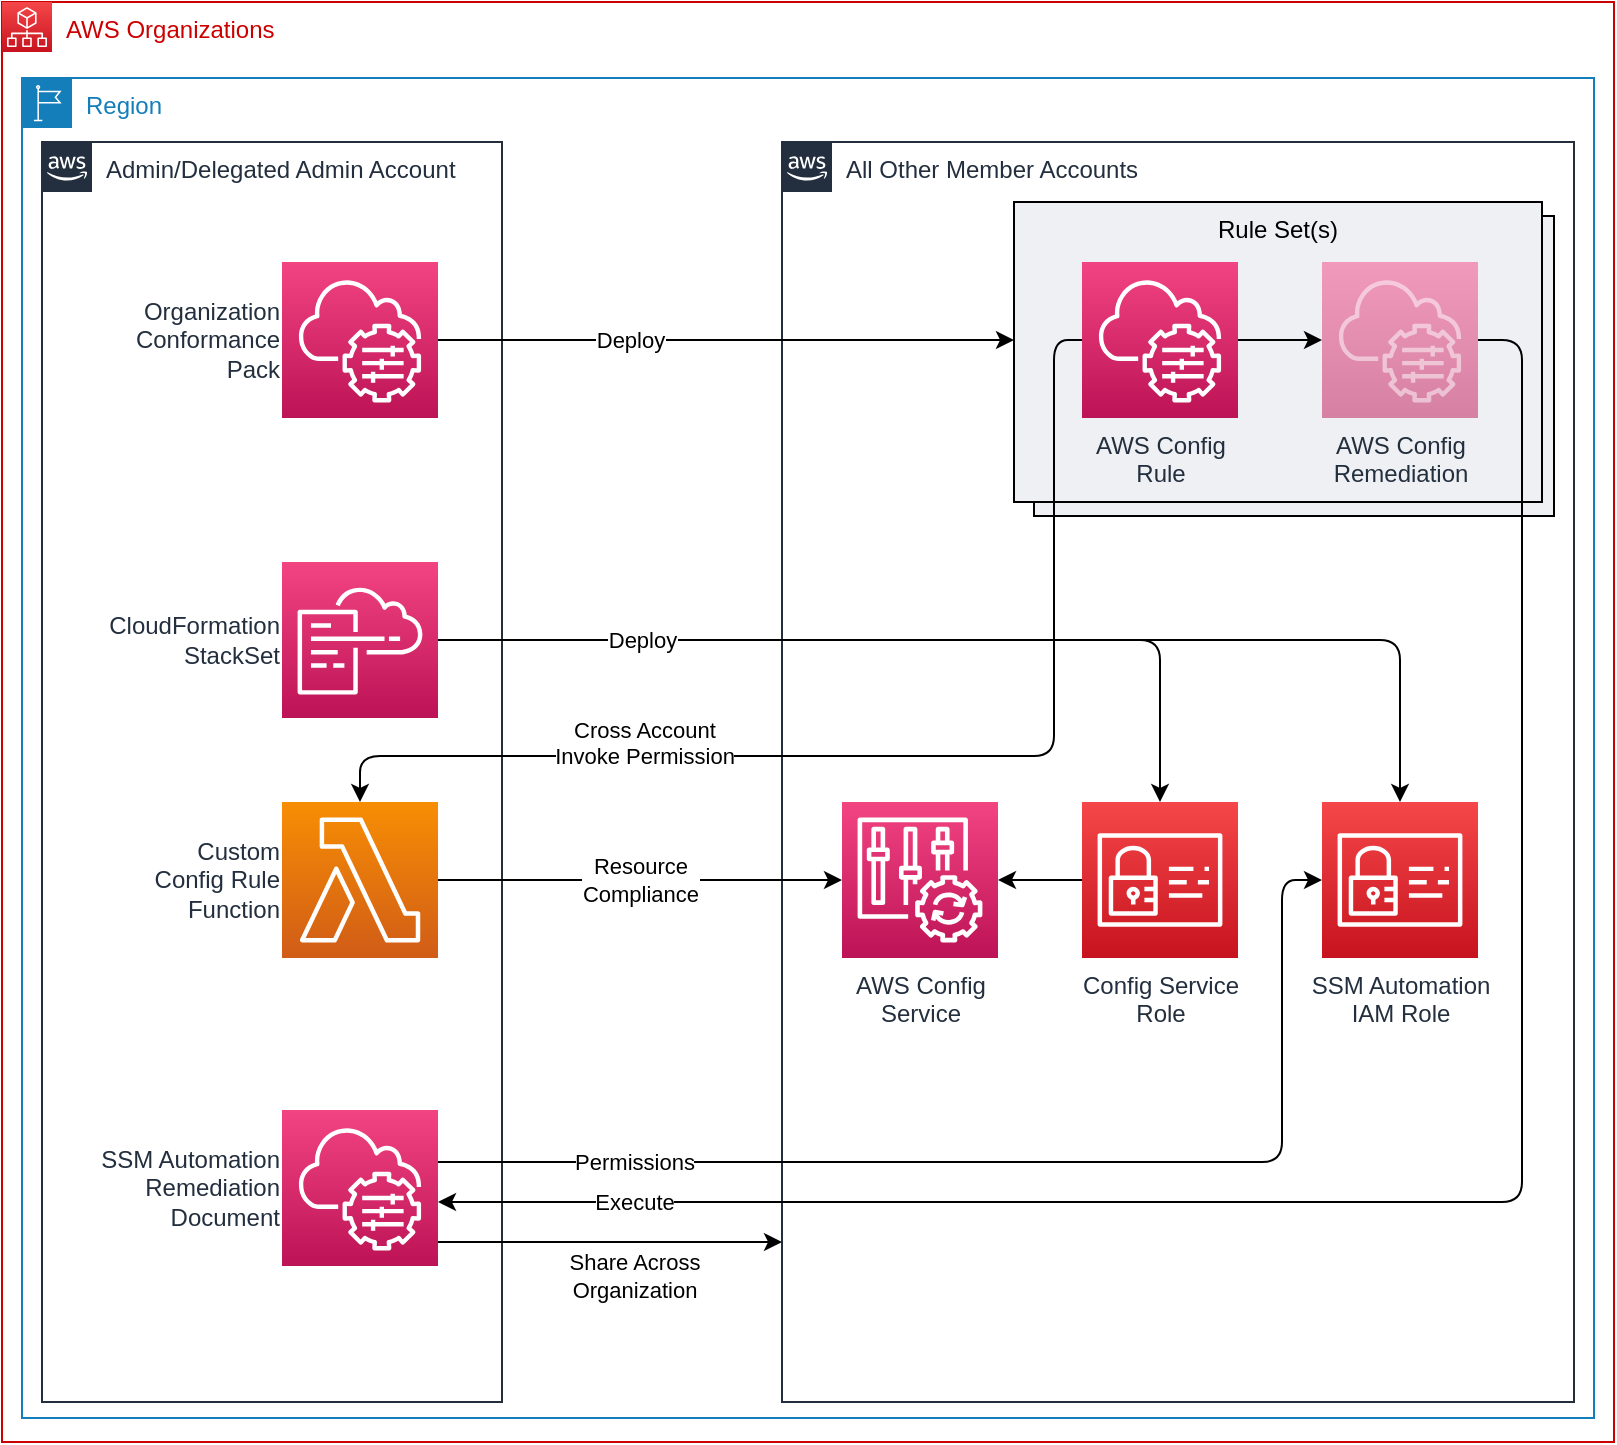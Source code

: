 <mxfile>
    <diagram id="NPhOoe9GxJSMNrlf69EV" name="Page-1">
        <mxGraphModel dx="1316" dy="755" grid="0" gridSize="10" guides="1" tooltips="1" connect="1" arrows="1" fold="1" page="0" pageScale="1" pageWidth="1169" pageHeight="827" background="#ffffff" math="0" shadow="0">
            <root>
                <mxCell id="0"/>
                <mxCell id="1" parent="0"/>
                <mxCell id="jd17VmPFn5BIhZRuiW5O-2" value="AWS Organizations" style="points=[[0,0],[0.25,0],[0.5,0],[0.75,0],[1,0],[1,0.25],[1,0.5],[1,0.75],[1,1],[0.75,1],[0.5,1],[0.25,1],[0,1],[0,0.75],[0,0.5],[0,0.25]];outlineConnect=0;gradientColor=none;html=1;whiteSpace=wrap;fontSize=12;fontStyle=0;shape=mxgraph.aws4.group;grIcon=mxgraph.aws4.group_aws_cloud_alt;strokeColor=#cc0000;fillColor=none;verticalAlign=top;align=left;spacingLeft=30;fontColor=#cc0000;dashed=0;" parent="1" vertex="1">
                    <mxGeometry x="184" y="53" width="806" height="720" as="geometry"/>
                </mxCell>
                <mxCell id="jd17VmPFn5BIhZRuiW5O-5" value="Region" style="points=[[0,0],[0.25,0],[0.5,0],[0.75,0],[1,0],[1,0.25],[1,0.5],[1,0.75],[1,1],[0.75,1],[0.5,1],[0.25,1],[0,1],[0,0.75],[0,0.5],[0,0.25]];outlineConnect=0;gradientColor=none;html=1;whiteSpace=wrap;fontSize=12;fontStyle=0;shape=mxgraph.aws4.group;grIcon=mxgraph.aws4.group_region;strokeColor=#147EBA;fillColor=none;verticalAlign=top;align=left;spacingLeft=30;fontColor=#147EBA;dashed=0;" parent="1" vertex="1">
                    <mxGeometry x="194" y="91" width="786" height="670" as="geometry"/>
                </mxCell>
                <mxCell id="jd17VmPFn5BIhZRuiW5O-10" value="All Other Member Accounts" style="points=[[0,0],[0.25,0],[0.5,0],[0.75,0],[1,0],[1,0.25],[1,0.5],[1,0.75],[1,1],[0.75,1],[0.5,1],[0.25,1],[0,1],[0,0.75],[0,0.5],[0,0.25]];outlineConnect=0;gradientColor=none;html=1;whiteSpace=wrap;fontSize=12;fontStyle=0;shape=mxgraph.aws4.group;grIcon=mxgraph.aws4.group_aws_cloud_alt;strokeColor=#232F3E;fillColor=none;verticalAlign=top;align=left;spacingLeft=30;fontColor=#232F3E;dashed=0;" parent="1" vertex="1">
                    <mxGeometry x="574" y="123" width="396" height="630" as="geometry"/>
                </mxCell>
                <mxCell id="2" value="" style="fillColor=#EFF0F3;strokeColor=#000000;dashed=0;verticalAlign=top;fontStyle=0;fontColor=#000000;" parent="1" vertex="1">
                    <mxGeometry x="700" y="160" width="260" height="150" as="geometry"/>
                </mxCell>
                <mxCell id="jd17VmPFn5BIhZRuiW5O-52" value="Rule Set(s)" style="fillColor=#EFF0F3;strokeColor=#000000;dashed=0;verticalAlign=top;fontStyle=0;fontColor=#000000;" parent="1" vertex="1">
                    <mxGeometry x="690" y="153" width="264" height="150" as="geometry"/>
                </mxCell>
                <mxCell id="jd17VmPFn5BIhZRuiW5O-1" value="" style="outlineConnect=0;fontColor=#232F3E;gradientColor=#F54749;gradientDirection=north;fillColor=#C7131F;strokeColor=#ffffff;dashed=0;verticalLabelPosition=bottom;verticalAlign=top;align=center;html=1;fontSize=12;fontStyle=0;aspect=fixed;shape=mxgraph.aws4.resourceIcon;resIcon=mxgraph.aws4.organizations;" parent="1" vertex="1">
                    <mxGeometry x="184" y="53" width="25" height="25" as="geometry"/>
                </mxCell>
                <mxCell id="jd17VmPFn5BIhZRuiW5O-3" value="Admin/Delegated Admin Account" style="points=[[0,0],[0.25,0],[0.5,0],[0.75,0],[1,0],[1,0.25],[1,0.5],[1,0.75],[1,1],[0.75,1],[0.5,1],[0.25,1],[0,1],[0,0.75],[0,0.5],[0,0.25]];outlineConnect=0;gradientColor=none;html=1;whiteSpace=wrap;fontSize=12;fontStyle=0;shape=mxgraph.aws4.group;grIcon=mxgraph.aws4.group_aws_cloud_alt;strokeColor=#232F3E;fillColor=none;verticalAlign=top;align=left;spacingLeft=30;fontColor=#232F3E;dashed=0;" parent="1" vertex="1">
                    <mxGeometry x="204" y="123" width="230" height="630" as="geometry"/>
                </mxCell>
                <mxCell id="jd17VmPFn5BIhZRuiW5O-14" value="&lt;div&gt;&lt;span style=&quot;background-color: initial;&quot;&gt;Config Service&lt;/span&gt;&lt;/div&gt;&lt;div&gt;&lt;span style=&quot;background-color: initial;&quot;&gt;Role&lt;/span&gt;&lt;/div&gt;" style="outlineConnect=0;fontColor=#232F3E;gradientColor=#F54749;gradientDirection=north;fillColor=#C7131F;strokeColor=#ffffff;dashed=0;verticalLabelPosition=bottom;verticalAlign=top;align=center;html=1;fontSize=12;fontStyle=0;aspect=fixed;shape=mxgraph.aws4.resourceIcon;resIcon=mxgraph.aws4.identity_and_access_management;" parent="1" vertex="1">
                    <mxGeometry x="724" y="453" width="78" height="78" as="geometry"/>
                </mxCell>
                <mxCell id="jd17VmPFn5BIhZRuiW5O-17" style="edgeStyle=orthogonalEdgeStyle;rounded=0;orthogonalLoop=1;jettySize=auto;html=1;fontColor=#cc0000;strokeColor=#000000;startArrow=classic;startFill=1;endArrow=none;endFill=0;" parent="1" source="jd17VmPFn5BIhZRuiW5O-15" target="jd17VmPFn5BIhZRuiW5O-14" edge="1">
                    <mxGeometry relative="1" as="geometry"/>
                </mxCell>
                <mxCell id="jd17VmPFn5BIhZRuiW5O-46" style="edgeStyle=orthogonalEdgeStyle;rounded=1;orthogonalLoop=1;jettySize=auto;html=1;fontColor=#cc0000;strokeColor=#000000;" parent="1" source="jd17VmPFn5BIhZRuiW5O-18" target="jd17VmPFn5BIhZRuiW5O-11" edge="1">
                    <mxGeometry relative="1" as="geometry">
                        <Array as="points">
                            <mxPoint x="883" y="372"/>
                        </Array>
                    </mxGeometry>
                </mxCell>
                <mxCell id="jd17VmPFn5BIhZRuiW5O-18" value="&lt;div&gt;CloudFormation&lt;/div&gt;&lt;div&gt;StackSet&lt;br&gt;&lt;/div&gt;" style="outlineConnect=0;fontColor=#232F3E;gradientColor=#F34482;gradientDirection=north;fillColor=#BC1356;strokeColor=#ffffff;dashed=0;verticalLabelPosition=middle;verticalAlign=middle;align=right;html=1;fontSize=12;fontStyle=0;aspect=fixed;shape=mxgraph.aws4.resourceIcon;resIcon=mxgraph.aws4.cloudformation;labelPosition=left;" parent="1" vertex="1">
                    <mxGeometry x="324" y="333" width="78" height="78" as="geometry"/>
                </mxCell>
                <mxCell id="4" value="Resource&lt;br&gt;Compliance" style="edgeStyle=elbowEdgeStyle;rounded=1;elbow=vertical;html=1;labelBackgroundColor=#FFFFFF;strokeColor=#000000;fontColor=#000000;startArrow=none;startFill=0;endArrow=classic;endFill=1;" edge="1" parent="1" source="jd17VmPFn5BIhZRuiW5O-21" target="jd17VmPFn5BIhZRuiW5O-15">
                    <mxGeometry relative="1" as="geometry"/>
                </mxCell>
                <mxCell id="jd17VmPFn5BIhZRuiW5O-21" value="&lt;div&gt;Custom&lt;/div&gt;&lt;div&gt;Config Rule&lt;br&gt;&lt;/div&gt;&lt;div&gt;Function&lt;br&gt;&lt;/div&gt;" style="outlineConnect=0;fontColor=#232F3E;gradientColor=#F78E04;gradientDirection=north;fillColor=#D05C17;strokeColor=#ffffff;dashed=0;verticalLabelPosition=middle;verticalAlign=middle;align=right;html=1;fontSize=12;fontStyle=0;aspect=fixed;shape=mxgraph.aws4.resourceIcon;resIcon=mxgraph.aws4.lambda;labelPosition=left;" parent="1" vertex="1">
                    <mxGeometry x="324" y="453" width="78" height="78" as="geometry"/>
                </mxCell>
                <mxCell id="jd17VmPFn5BIhZRuiW5O-26" value="&lt;div&gt;&lt;font&gt;Share Across&lt;/font&gt;&lt;/div&gt;&lt;div&gt;&lt;font&gt;Organization&lt;/font&gt;&lt;br&gt;&lt;/div&gt;" style="edgeStyle=orthogonalEdgeStyle;rounded=0;orthogonalLoop=1;jettySize=auto;html=1;fontColor=#000000;strokeColor=#000000;labelBackgroundColor=#FFFFFF;" parent="1" source="jd17VmPFn5BIhZRuiW5O-25" target="jd17VmPFn5BIhZRuiW5O-10" edge="1">
                    <mxGeometry x="0.14" y="-17" relative="1" as="geometry">
                        <Array as="points">
                            <mxPoint x="464" y="673"/>
                            <mxPoint x="464" y="673"/>
                        </Array>
                        <mxPoint as="offset"/>
                    </mxGeometry>
                </mxCell>
                <mxCell id="jd17VmPFn5BIhZRuiW5O-51" value="&lt;font&gt;Permissions&lt;/font&gt;" style="edgeStyle=orthogonalEdgeStyle;rounded=1;orthogonalLoop=1;jettySize=auto;html=1;startArrow=none;startFill=0;endArrow=classic;endFill=1;fontColor=#000000;strokeColor=#000000;labelBackgroundColor=#FFFFFF;" parent="1" source="jd17VmPFn5BIhZRuiW5O-25" target="jd17VmPFn5BIhZRuiW5O-11" edge="1">
                    <mxGeometry x="-0.664" relative="1" as="geometry">
                        <Array as="points">
                            <mxPoint x="824" y="633"/>
                            <mxPoint x="824" y="492"/>
                        </Array>
                        <mxPoint as="offset"/>
                    </mxGeometry>
                </mxCell>
                <mxCell id="jd17VmPFn5BIhZRuiW5O-25" value="&lt;div&gt;SSM Automation&lt;/div&gt;&lt;div&gt;Remediation&lt;/div&gt;&lt;div&gt;Document&lt;br&gt;&lt;/div&gt;" style="outlineConnect=0;fontColor=#232F3E;gradientColor=#F34482;gradientDirection=north;fillColor=#BC1356;strokeColor=#ffffff;dashed=0;verticalLabelPosition=middle;verticalAlign=middle;align=right;html=1;fontSize=12;fontStyle=0;aspect=fixed;shape=mxgraph.aws4.resourceIcon;resIcon=mxgraph.aws4.systems_manager;labelPosition=left;" parent="1" vertex="1">
                    <mxGeometry x="324" y="607" width="78" height="78" as="geometry"/>
                </mxCell>
                <mxCell id="jd17VmPFn5BIhZRuiW5O-31" style="edgeStyle=orthogonalEdgeStyle;rounded=0;orthogonalLoop=1;jettySize=auto;html=1;fontColor=#cc0000;" parent="1" source="jd17VmPFn5BIhZRuiW5O-27" target="jd17VmPFn5BIhZRuiW5O-28" edge="1">
                    <mxGeometry relative="1" as="geometry"/>
                </mxCell>
                <mxCell id="3" value="&#10;&lt;div style=&quot;border-color: rgb(0, 0, 0); font-family: Helvetica; font-size: 11px; font-style: normal; font-variant-ligatures: normal; font-variant-caps: normal; font-weight: 400; letter-spacing: normal; orphans: 2; text-align: center; text-indent: 0px; text-transform: none; widows: 2; word-spacing: 0px; -webkit-text-stroke-width: 0px; text-decoration-thickness: initial; text-decoration-style: initial; text-decoration-color: initial;&quot;&gt;&lt;font style=&quot;border-color: rgb(0, 0, 0);&quot;&gt;Cross Account&lt;/font&gt;&lt;/div&gt;&lt;div style=&quot;border-color: rgb(0, 0, 0); font-family: Helvetica; font-size: 11px; font-style: normal; font-variant-ligatures: normal; font-variant-caps: normal; font-weight: 400; letter-spacing: normal; orphans: 2; text-align: center; text-indent: 0px; text-transform: none; widows: 2; word-spacing: 0px; -webkit-text-stroke-width: 0px; text-decoration-thickness: initial; text-decoration-style: initial; text-decoration-color: initial;&quot;&gt;&lt;font style=&quot;border-color: rgb(0, 0, 0);&quot;&gt;Invoke Permission&lt;/font&gt;&lt;/div&gt;&#10;&#10;" style="edgeStyle=orthogonalEdgeStyle;html=1;startArrow=none;startFill=0;endArrow=classic;endFill=1;rounded=1;strokeColor=#000000;fontColor=#000000;labelBackgroundColor=#FFFFFF;" edge="1" parent="1" source="jd17VmPFn5BIhZRuiW5O-27" target="jd17VmPFn5BIhZRuiW5O-21">
                    <mxGeometry x="0.443" relative="1" as="geometry">
                        <Array as="points">
                            <mxPoint x="710" y="222"/>
                            <mxPoint x="710" y="430"/>
                            <mxPoint x="363" y="430"/>
                        </Array>
                        <mxPoint as="offset"/>
                    </mxGeometry>
                </mxCell>
                <mxCell id="jd17VmPFn5BIhZRuiW5O-27" value="&lt;div&gt;AWS Config&lt;/div&gt;&lt;div&gt;Rule&lt;br&gt;&lt;/div&gt;" style="outlineConnect=0;fontColor=#232F3E;gradientColor=#F34482;gradientDirection=north;fillColor=#BC1356;strokeColor=#ffffff;dashed=0;verticalLabelPosition=bottom;verticalAlign=top;align=center;html=1;fontSize=12;fontStyle=0;aspect=fixed;shape=mxgraph.aws4.resourceIcon;resIcon=mxgraph.aws4.systems_manager;" parent="1" vertex="1">
                    <mxGeometry x="724" y="183" width="78" height="78" as="geometry"/>
                </mxCell>
                <mxCell id="jd17VmPFn5BIhZRuiW5O-32" value="&lt;font&gt;Execute&lt;/font&gt;" style="edgeStyle=orthogonalEdgeStyle;rounded=1;orthogonalLoop=1;jettySize=auto;html=1;fontColor=#000000;strokeColor=#000000;labelBackgroundColor=#FFFFFF;" parent="1" source="jd17VmPFn5BIhZRuiW5O-28" target="jd17VmPFn5BIhZRuiW5O-25" edge="1">
                    <mxGeometry x="0.803" relative="1" as="geometry">
                        <Array as="points">
                            <mxPoint x="944" y="222"/>
                            <mxPoint x="944" y="653"/>
                        </Array>
                        <mxPoint as="offset"/>
                    </mxGeometry>
                </mxCell>
                <mxCell id="jd17VmPFn5BIhZRuiW5O-28" value="&lt;div&gt;AWS Config&lt;/div&gt;&lt;div&gt;Remediation&lt;/div&gt;" style="outlineConnect=0;fontColor=#232F3E;gradientColor=#F34482;gradientDirection=north;fillColor=#BC1356;strokeColor=#ffffff;dashed=0;verticalLabelPosition=bottom;verticalAlign=top;align=center;html=1;fontSize=12;fontStyle=0;aspect=fixed;shape=mxgraph.aws4.resourceIcon;resIcon=mxgraph.aws4.systems_manager;labelPosition=center;opacity=50;" parent="1" vertex="1">
                    <mxGeometry x="844" y="183" width="78" height="78" as="geometry"/>
                </mxCell>
                <mxCell id="jd17VmPFn5BIhZRuiW5O-38" value="&lt;font&gt;Deploy&lt;/font&gt;" style="edgeStyle=orthogonalEdgeStyle;rounded=0;orthogonalLoop=1;jettySize=auto;html=1;fontColor=#000000;strokeColor=#000000;labelBackgroundColor=#FFFFFF;" parent="1" source="jd17VmPFn5BIhZRuiW5O-36" edge="1">
                    <mxGeometry x="-0.338" relative="1" as="geometry">
                        <mxPoint x="690" y="222" as="targetPoint"/>
                        <Array as="points"/>
                        <mxPoint as="offset"/>
                    </mxGeometry>
                </mxCell>
                <mxCell id="jd17VmPFn5BIhZRuiW5O-36" value="&lt;div&gt;Organization&lt;/div&gt;&lt;div&gt;Conformance&lt;/div&gt;&lt;div&gt;Pack&lt;br&gt;&lt;/div&gt;" style="outlineConnect=0;fontColor=#232F3E;gradientColor=#F34482;gradientDirection=north;fillColor=#BC1356;strokeColor=#ffffff;dashed=0;verticalLabelPosition=middle;verticalAlign=middle;align=right;html=1;fontSize=12;fontStyle=0;aspect=fixed;shape=mxgraph.aws4.resourceIcon;resIcon=mxgraph.aws4.systems_manager;labelPosition=left;spacingLeft=0;" parent="1" vertex="1">
                    <mxGeometry x="324" y="183" width="78" height="78" as="geometry"/>
                </mxCell>
                <mxCell id="jd17VmPFn5BIhZRuiW5O-15" value="&lt;div&gt;AWS Config&lt;/div&gt;&lt;div&gt;Service&lt;br&gt;&lt;/div&gt;" style="outlineConnect=0;fontColor=#232F3E;gradientColor=#F34482;gradientDirection=north;fillColor=#BC1356;strokeColor=#ffffff;dashed=0;verticalLabelPosition=bottom;verticalAlign=top;align=center;html=1;fontSize=12;fontStyle=0;aspect=fixed;shape=mxgraph.aws4.resourceIcon;resIcon=mxgraph.aws4.config;" parent="1" vertex="1">
                    <mxGeometry x="604" y="453" width="78" height="78" as="geometry"/>
                </mxCell>
                <mxCell id="jd17VmPFn5BIhZRuiW5O-11" value="&lt;div&gt;SSM Automation&lt;/div&gt;&lt;div&gt;IAM Role&lt;br&gt;&lt;/div&gt;" style="outlineConnect=0;fontColor=#232F3E;gradientColor=#F54749;gradientDirection=north;fillColor=#C7131F;strokeColor=#ffffff;dashed=0;verticalLabelPosition=bottom;verticalAlign=top;align=center;html=1;fontSize=12;fontStyle=0;aspect=fixed;shape=mxgraph.aws4.resourceIcon;resIcon=mxgraph.aws4.identity_and_access_management;" parent="1" vertex="1">
                    <mxGeometry x="844" y="453" width="78" height="78" as="geometry"/>
                </mxCell>
                <mxCell id="jd17VmPFn5BIhZRuiW5O-20" value="&lt;font&gt;Deploy&lt;/font&gt;" style="edgeStyle=orthogonalEdgeStyle;rounded=1;orthogonalLoop=1;jettySize=auto;html=1;fontColor=#000000;strokeColor=#000000;labelBackgroundColor=#FFFFFF;" parent="1" source="jd17VmPFn5BIhZRuiW5O-18" target="jd17VmPFn5BIhZRuiW5O-14" edge="1">
                    <mxGeometry x="-0.538" relative="1" as="geometry">
                        <Array as="points">
                            <mxPoint x="763" y="372"/>
                        </Array>
                        <mxPoint as="offset"/>
                    </mxGeometry>
                </mxCell>
            </root>
        </mxGraphModel>
    </diagram>
</mxfile>
